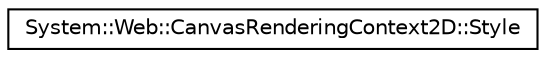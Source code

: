 digraph G
{
  edge [fontname="Helvetica",fontsize="10",labelfontname="Helvetica",labelfontsize="10"];
  node [fontname="Helvetica",fontsize="10",shape=record];
  rankdir="LR";
  Node1 [label="System::Web::CanvasRenderingContext2D::Style",height=0.2,width=0.4,color="black", fillcolor="white", style="filled",URL="$class_system_1_1_web_1_1_canvas_rendering_context2_d_1_1_style.html"];
}

